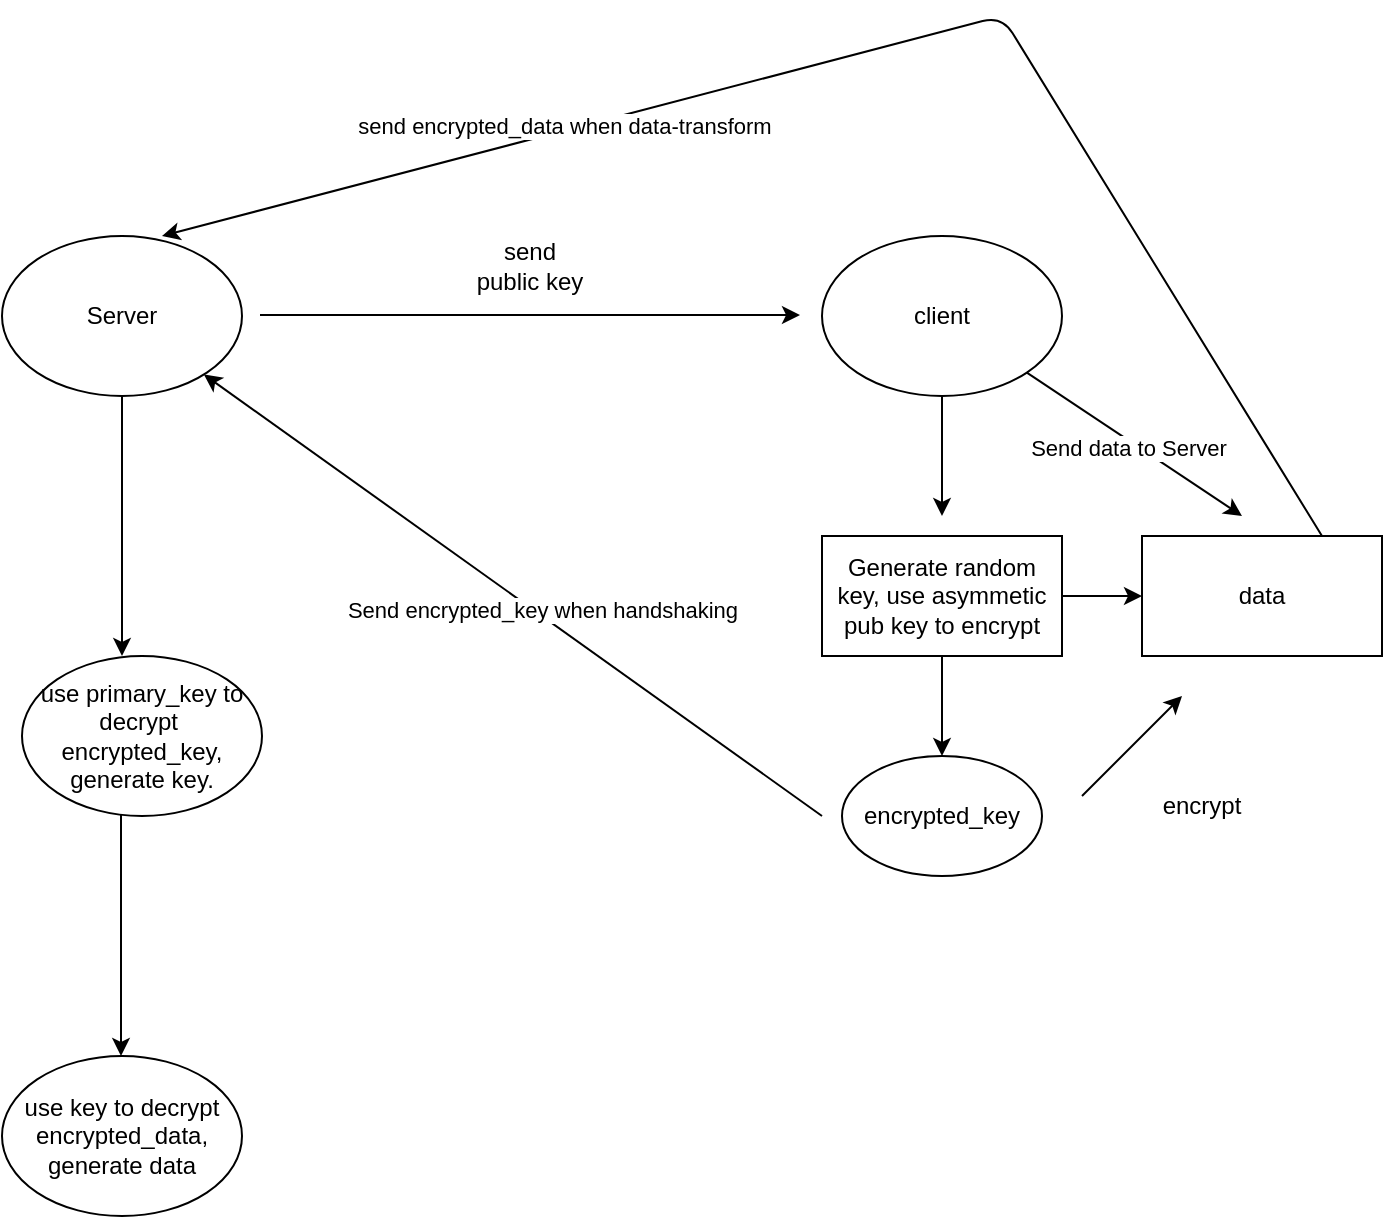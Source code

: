 <mxfile>
    <diagram id="bomyKAjf6bshdZeE_ADG" name="第 1 页">
        <mxGraphModel dx="1088" dy="683" grid="1" gridSize="10" guides="1" tooltips="1" connect="1" arrows="0" fold="1" page="1" pageScale="1" pageWidth="827" pageHeight="1169" math="0" shadow="0">
            <root>
                <mxCell id="0"/>
                <mxCell id="1" parent="0"/>
                <mxCell id="2" value="Server" style="ellipse;whiteSpace=wrap;html=1;" vertex="1" parent="1">
                    <mxGeometry x="120" y="200" width="120" height="80" as="geometry"/>
                </mxCell>
                <mxCell id="11" style="edgeStyle=none;html=1;exitX=0.5;exitY=1;exitDx=0;exitDy=0;" edge="1" parent="1" source="3">
                    <mxGeometry relative="1" as="geometry">
                        <mxPoint x="590" y="340" as="targetPoint"/>
                    </mxGeometry>
                </mxCell>
                <mxCell id="3" value="client" style="ellipse;whiteSpace=wrap;html=1;" vertex="1" parent="1">
                    <mxGeometry x="530" y="200" width="120" height="80" as="geometry"/>
                </mxCell>
                <mxCell id="5" value="" style="endArrow=classic;html=1;" edge="1" parent="1">
                    <mxGeometry width="50" height="50" relative="1" as="geometry">
                        <mxPoint x="249" y="239.5" as="sourcePoint"/>
                        <mxPoint x="519" y="239.5" as="targetPoint"/>
                    </mxGeometry>
                </mxCell>
                <mxCell id="8" value="send public key" style="text;html=1;strokeColor=none;fillColor=none;align=center;verticalAlign=middle;whiteSpace=wrap;rounded=0;" vertex="1" parent="1">
                    <mxGeometry x="354" y="200" width="60" height="30" as="geometry"/>
                </mxCell>
                <mxCell id="17" style="edgeStyle=none;html=1;exitX=1;exitY=0.5;exitDx=0;exitDy=0;entryX=0;entryY=0.5;entryDx=0;entryDy=0;" edge="1" parent="1" source="12" target="14">
                    <mxGeometry relative="1" as="geometry"/>
                </mxCell>
                <mxCell id="18" style="edgeStyle=none;html=1;exitX=0.5;exitY=1;exitDx=0;exitDy=0;" edge="1" parent="1" source="12">
                    <mxGeometry relative="1" as="geometry">
                        <mxPoint x="590" y="460" as="targetPoint"/>
                    </mxGeometry>
                </mxCell>
                <mxCell id="12" value="Generate random key, use asymmetic pub key to encrypt" style="rounded=0;whiteSpace=wrap;html=1;" vertex="1" parent="1">
                    <mxGeometry x="530" y="350" width="120" height="60" as="geometry"/>
                </mxCell>
                <mxCell id="13" value="" style="endArrow=classic;html=1;exitX=1;exitY=1;exitDx=0;exitDy=0;" edge="1" parent="1" source="3">
                    <mxGeometry width="50" height="50" relative="1" as="geometry">
                        <mxPoint x="660" y="330" as="sourcePoint"/>
                        <mxPoint x="740" y="340" as="targetPoint"/>
                        <Array as="points"/>
                    </mxGeometry>
                </mxCell>
                <mxCell id="37" value="Send data to Server" style="edgeLabel;html=1;align=center;verticalAlign=middle;resizable=0;points=[];" vertex="1" connectable="0" parent="13">
                    <mxGeometry x="-0.025" y="-3" relative="1" as="geometry">
                        <mxPoint as="offset"/>
                    </mxGeometry>
                </mxCell>
                <mxCell id="14" value="data" style="rounded=0;whiteSpace=wrap;html=1;" vertex="1" parent="1">
                    <mxGeometry x="690" y="350" width="120" height="60" as="geometry"/>
                </mxCell>
                <mxCell id="19" value="encrypted_key" style="ellipse;whiteSpace=wrap;html=1;" vertex="1" parent="1">
                    <mxGeometry x="540" y="460" width="100" height="60" as="geometry"/>
                </mxCell>
                <mxCell id="20" value="" style="endArrow=classic;html=1;" edge="1" parent="1">
                    <mxGeometry width="50" height="50" relative="1" as="geometry">
                        <mxPoint x="660" y="480" as="sourcePoint"/>
                        <mxPoint x="710" y="430" as="targetPoint"/>
                    </mxGeometry>
                </mxCell>
                <mxCell id="21" value="encrypt" style="text;html=1;strokeColor=none;fillColor=none;align=center;verticalAlign=middle;whiteSpace=wrap;rounded=0;" vertex="1" parent="1">
                    <mxGeometry x="690" y="470" width="60" height="30" as="geometry"/>
                </mxCell>
                <mxCell id="22" value="" style="endArrow=classic;html=1;" edge="1" parent="1" target="2">
                    <mxGeometry width="50" height="50" relative="1" as="geometry">
                        <mxPoint x="530" y="490" as="sourcePoint"/>
                        <mxPoint x="470" y="430" as="targetPoint"/>
                    </mxGeometry>
                </mxCell>
                <mxCell id="38" value="Send encrypted_key when handshaking" style="edgeLabel;html=1;align=center;verticalAlign=middle;resizable=0;points=[];" vertex="1" connectable="0" parent="22">
                    <mxGeometry x="-0.085" y="-2" relative="1" as="geometry">
                        <mxPoint as="offset"/>
                    </mxGeometry>
                </mxCell>
                <mxCell id="24" value="" style="endArrow=classic;html=1;strokeColor=default;" edge="1" parent="1">
                    <mxGeometry width="50" height="50" relative="1" as="geometry">
                        <mxPoint x="780" y="350" as="sourcePoint"/>
                        <mxPoint x="200" y="200" as="targetPoint"/>
                        <Array as="points">
                            <mxPoint x="620" y="90"/>
                        </Array>
                    </mxGeometry>
                </mxCell>
                <mxCell id="25" value="send encrypted_data when data-transform" style="edgeLabel;html=1;align=center;verticalAlign=middle;resizable=0;points=[];" vertex="1" connectable="0" parent="24">
                    <mxGeometry x="0.436" y="-3" relative="1" as="geometry">
                        <mxPoint as="offset"/>
                    </mxGeometry>
                </mxCell>
                <mxCell id="29" value="" style="endArrow=classic;html=1;strokeColor=default;exitX=0.5;exitY=1;exitDx=0;exitDy=0;" edge="1" parent="1" source="2">
                    <mxGeometry width="50" height="50" relative="1" as="geometry">
                        <mxPoint x="140" y="420" as="sourcePoint"/>
                        <mxPoint x="180" y="410" as="targetPoint"/>
                    </mxGeometry>
                </mxCell>
                <mxCell id="31" value="" style="endArrow=classic;html=1;strokeColor=default;exitX=0.5;exitY=1;exitDx=0;exitDy=0;" edge="1" parent="1">
                    <mxGeometry width="50" height="50" relative="1" as="geometry">
                        <mxPoint x="179.5" y="480" as="sourcePoint"/>
                        <mxPoint x="179.5" y="610" as="targetPoint"/>
                    </mxGeometry>
                </mxCell>
                <mxCell id="35" value="use primary_key to decrypt&amp;nbsp; encrypted_key,&lt;br&gt;generate key." style="ellipse;whiteSpace=wrap;html=1;" vertex="1" parent="1">
                    <mxGeometry x="130" y="410" width="120" height="80" as="geometry"/>
                </mxCell>
                <mxCell id="36" value="use key to decrypt encrypted_data,&lt;br&gt;generate data" style="ellipse;whiteSpace=wrap;html=1;" vertex="1" parent="1">
                    <mxGeometry x="120" y="610" width="120" height="80" as="geometry"/>
                </mxCell>
            </root>
        </mxGraphModel>
    </diagram>
</mxfile>